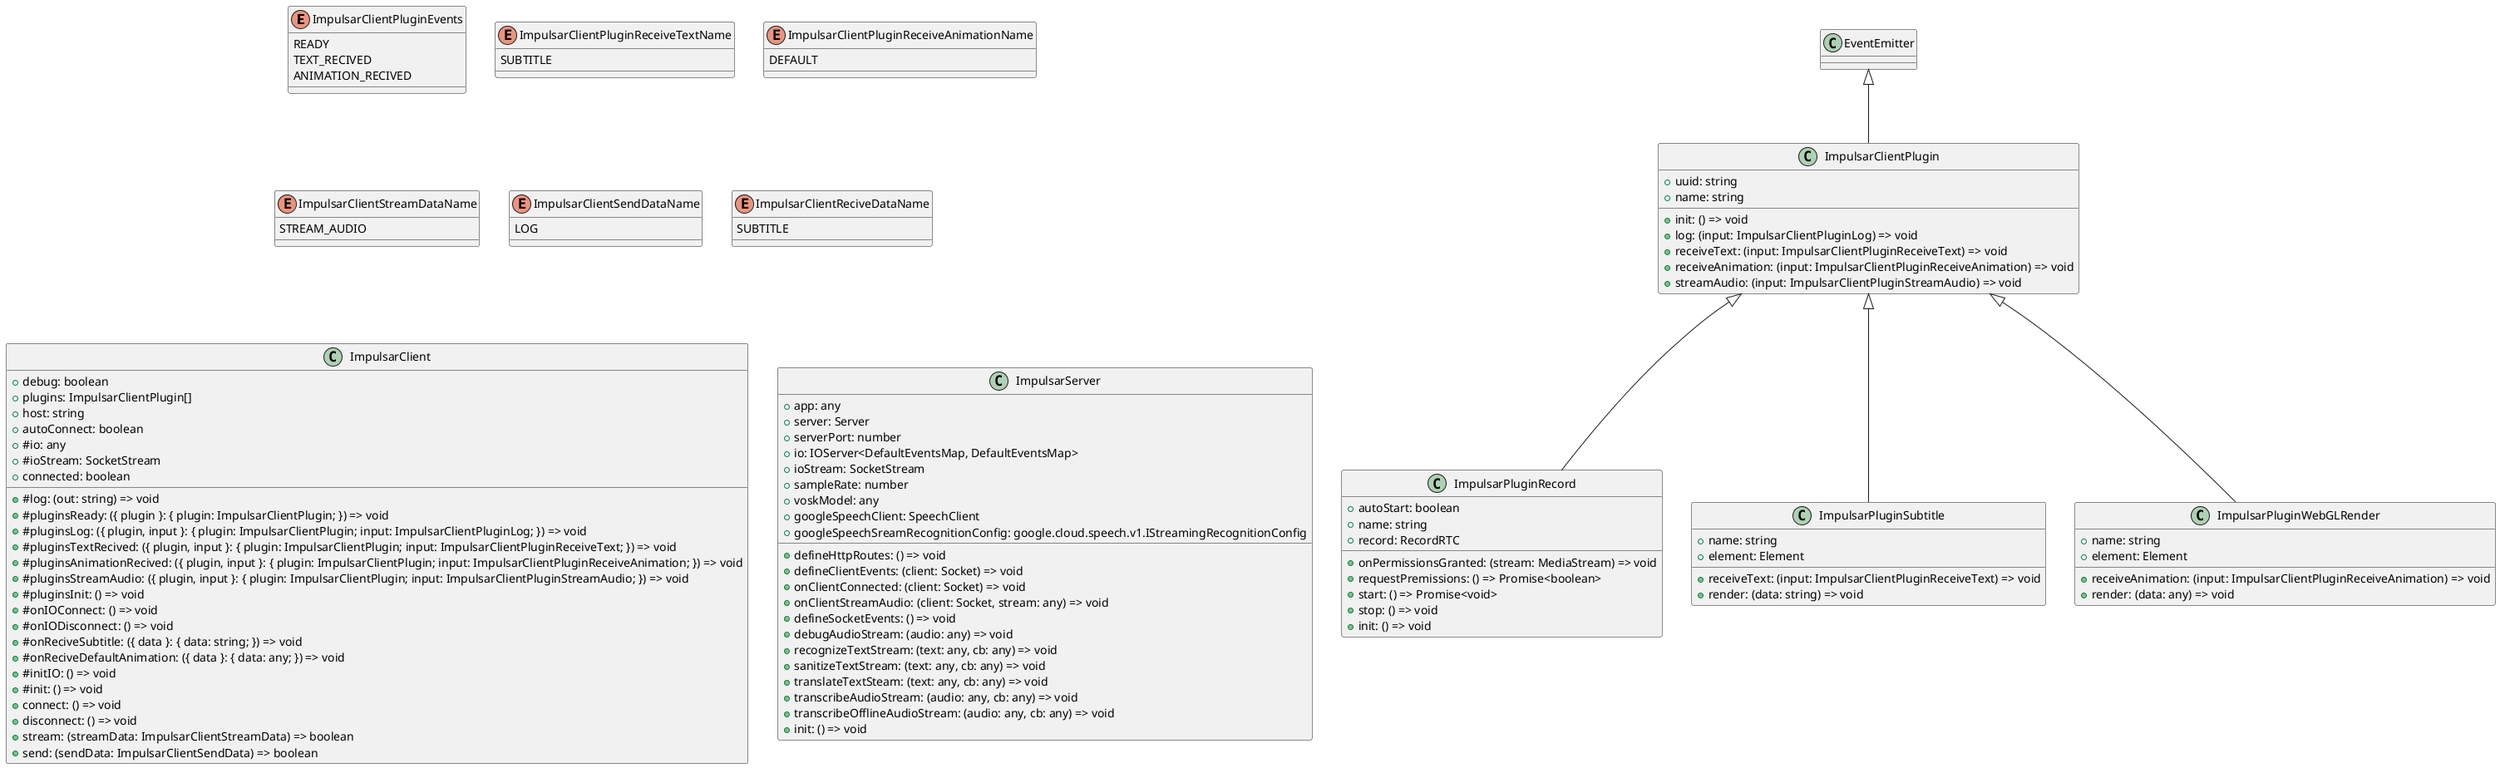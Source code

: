 @startuml
enum ImpulsarClientPluginEvents {
    READY
    TEXT_RECIVED
    ANIMATION_RECIVED
}
enum ImpulsarClientPluginReceiveTextName {
    SUBTITLE
}
enum ImpulsarClientPluginReceiveAnimationName {
    DEFAULT
}
enum ImpulsarClientStreamDataName {
    STREAM_AUDIO
}
enum ImpulsarClientSendDataName {
    LOG
}
enum ImpulsarClientReciveDataName {
    SUBTITLE
}
class ImpulsarClientPlugin extends EventEmitter {
    +uuid: string
    +name: string
    +init: () => void
    +log: (input: ImpulsarClientPluginLog) => void
    +receiveText: (input: ImpulsarClientPluginReceiveText) => void
    +receiveAnimation: (input: ImpulsarClientPluginReceiveAnimation) => void
    +streamAudio: (input: ImpulsarClientPluginStreamAudio) => void
}
class ImpulsarClient {
    +debug: boolean
    +plugins: ImpulsarClientPlugin[]
    +host: string
    +autoConnect: boolean
    +#io: any
    +#ioStream: SocketStream
    +connected: boolean
    +#log: (out: string) => void
    +#pluginsReady: ({ plugin }: { plugin: ImpulsarClientPlugin; }) => void
    +#pluginsLog: ({ plugin, input }: { plugin: ImpulsarClientPlugin; input: ImpulsarClientPluginLog; }) => void
    +#pluginsTextRecived: ({ plugin, input }: { plugin: ImpulsarClientPlugin; input: ImpulsarClientPluginReceiveText; }) => void
    +#pluginsAnimationRecived: ({ plugin, input }: { plugin: ImpulsarClientPlugin; input: ImpulsarClientPluginReceiveAnimation; }) => void
    +#pluginsStreamAudio: ({ plugin, input }: { plugin: ImpulsarClientPlugin; input: ImpulsarClientPluginStreamAudio; }) => void
    +#pluginsInit: () => void
    +#onIOConnect: () => void
    +#onIODisconnect: () => void
    +#onReciveSubtitle: ({ data }: { data: string; }) => void
    +#onReciveDefaultAnimation: ({ data }: { data: any; }) => void
    +#initIO: () => void
    +#init: () => void
    +connect: () => void
    +disconnect: () => void
    +stream: (streamData: ImpulsarClientStreamData) => boolean
    +send: (sendData: ImpulsarClientSendData) => boolean
}
class ImpulsarPluginRecord extends ImpulsarClientPlugin {
    +autoStart: boolean
    +name: string
    +record: RecordRTC
    +onPermissionsGranted: (stream: MediaStream) => void
    +requestPremissions: () => Promise<boolean>
    +start: () => Promise<void>
    +stop: () => void
    +init: () => void
}
class ImpulsarPluginSubtitle extends ImpulsarClientPlugin {
    +name: string
    +element: Element
    +receiveText: (input: ImpulsarClientPluginReceiveText) => void
    +render: (data: string) => void
}
class ImpulsarPluginWebGLRender extends ImpulsarClientPlugin {
    +name: string
    +element: Element
    +receiveAnimation: (input: ImpulsarClientPluginReceiveAnimation) => void
    +render: (data: any) => void
}
class ImpulsarServer {
    +app: any
    +server: Server
    +serverPort: number
    +io: IOServer<DefaultEventsMap, DefaultEventsMap>
    +ioStream: SocketStream
    +sampleRate: number
    +voskModel: any
    +googleSpeechClient: SpeechClient
    +googleSpeechSreamRecognitionConfig: google.cloud.speech.v1.IStreamingRecognitionConfig
    +defineHttpRoutes: () => void
    +defineClientEvents: (client: Socket) => void
    +onClientConnected: (client: Socket) => void
    +onClientStreamAudio: (client: Socket, stream: any) => void
    +defineSocketEvents: () => void
    +debugAudioStream: (audio: any) => void
    +recognizeTextStream: (text: any, cb: any) => void
    +sanitizeTextStream: (text: any, cb: any) => void
    +translateTextSteam: (text: any, cb: any) => void
    +transcribeAudioStream: (audio: any, cb: any) => void
    +transcribeOfflineAudioStream: (audio: any, cb: any) => void
    +init: () => void
}
@enduml